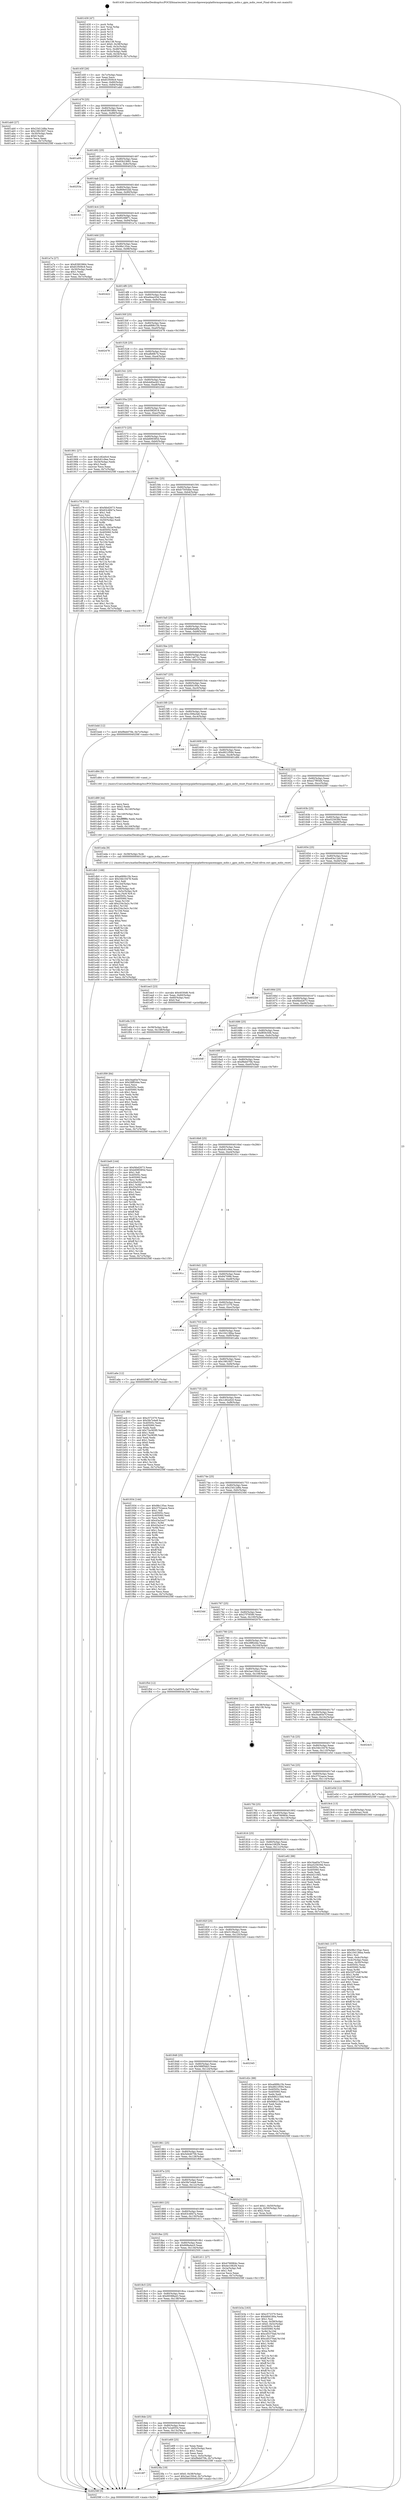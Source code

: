 digraph "0x401430" {
  label = "0x401430 (/mnt/c/Users/mathe/Desktop/tcc/POCII/binaries/extr_linuxarchpowerpcplatformspasemigpio_mdio.c_gpio_mdio_reset_Final-ollvm.out::main(0))"
  labelloc = "t"
  node[shape=record]

  Entry [label="",width=0.3,height=0.3,shape=circle,fillcolor=black,style=filled]
  "0x40145f" [label="{
     0x40145f [26]\l
     | [instrs]\l
     &nbsp;&nbsp;0x40145f \<+3\>: mov -0x7c(%rbp),%eax\l
     &nbsp;&nbsp;0x401462 \<+2\>: mov %eax,%ecx\l
     &nbsp;&nbsp;0x401464 \<+6\>: sub $0x81f509c9,%ecx\l
     &nbsp;&nbsp;0x40146a \<+3\>: mov %eax,-0x80(%rbp)\l
     &nbsp;&nbsp;0x40146d \<+6\>: mov %ecx,-0x84(%rbp)\l
     &nbsp;&nbsp;0x401473 \<+6\>: je 0000000000401ab0 \<main+0x680\>\l
  }"]
  "0x401ab0" [label="{
     0x401ab0 [27]\l
     | [instrs]\l
     &nbsp;&nbsp;0x401ab0 \<+5\>: mov $0x23d12d8a,%eax\l
     &nbsp;&nbsp;0x401ab5 \<+5\>: mov $0x1981f457,%ecx\l
     &nbsp;&nbsp;0x401aba \<+3\>: mov -0x30(%rbp),%edx\l
     &nbsp;&nbsp;0x401abd \<+3\>: cmp $0x0,%edx\l
     &nbsp;&nbsp;0x401ac0 \<+3\>: cmove %ecx,%eax\l
     &nbsp;&nbsp;0x401ac3 \<+3\>: mov %eax,-0x7c(%rbp)\l
     &nbsp;&nbsp;0x401ac6 \<+5\>: jmp 000000000040258f \<main+0x115f\>\l
  }"]
  "0x401479" [label="{
     0x401479 [25]\l
     | [instrs]\l
     &nbsp;&nbsp;0x401479 \<+5\>: jmp 000000000040147e \<main+0x4e\>\l
     &nbsp;&nbsp;0x40147e \<+3\>: mov -0x80(%rbp),%eax\l
     &nbsp;&nbsp;0x401481 \<+5\>: sub $0x83903864,%eax\l
     &nbsp;&nbsp;0x401486 \<+6\>: mov %eax,-0x88(%rbp)\l
     &nbsp;&nbsp;0x40148c \<+6\>: je 0000000000401a95 \<main+0x665\>\l
  }"]
  Exit [label="",width=0.3,height=0.3,shape=circle,fillcolor=black,style=filled,peripheries=2]
  "0x401a95" [label="{
     0x401a95\l
  }", style=dashed]
  "0x401492" [label="{
     0x401492 [25]\l
     | [instrs]\l
     &nbsp;&nbsp;0x401492 \<+5\>: jmp 0000000000401497 \<main+0x67\>\l
     &nbsp;&nbsp;0x401497 \<+3\>: mov -0x80(%rbp),%eax\l
     &nbsp;&nbsp;0x40149a \<+5\>: sub $0x83b23681,%eax\l
     &nbsp;&nbsp;0x40149f \<+6\>: mov %eax,-0x8c(%rbp)\l
     &nbsp;&nbsp;0x4014a5 \<+6\>: je 000000000040253a \<main+0x110a\>\l
  }"]
  "0x4018f7" [label="{
     0x4018f7\l
  }", style=dashed]
  "0x40253a" [label="{
     0x40253a\l
  }", style=dashed]
  "0x4014ab" [label="{
     0x4014ab [25]\l
     | [instrs]\l
     &nbsp;&nbsp;0x4014ab \<+5\>: jmp 00000000004014b0 \<main+0x80\>\l
     &nbsp;&nbsp;0x4014b0 \<+3\>: mov -0x80(%rbp),%eax\l
     &nbsp;&nbsp;0x4014b3 \<+5\>: sub $0x869e02dd,%eax\l
     &nbsp;&nbsp;0x4014b8 \<+6\>: mov %eax,-0x90(%rbp)\l
     &nbsp;&nbsp;0x4014be \<+6\>: je 0000000000401fc1 \<main+0xb91\>\l
  }"]
  "0x4023fa" [label="{
     0x4023fa [19]\l
     | [instrs]\l
     &nbsp;&nbsp;0x4023fa \<+7\>: movl $0x0,-0x38(%rbp)\l
     &nbsp;&nbsp;0x402401 \<+7\>: movl $0x2ae150cd,-0x7c(%rbp)\l
     &nbsp;&nbsp;0x402408 \<+5\>: jmp 000000000040258f \<main+0x115f\>\l
  }"]
  "0x401fc1" [label="{
     0x401fc1\l
  }", style=dashed]
  "0x4014c4" [label="{
     0x4014c4 [25]\l
     | [instrs]\l
     &nbsp;&nbsp;0x4014c4 \<+5\>: jmp 00000000004014c9 \<main+0x99\>\l
     &nbsp;&nbsp;0x4014c9 \<+3\>: mov -0x80(%rbp),%eax\l
     &nbsp;&nbsp;0x4014cc \<+5\>: sub $0x95298f71,%eax\l
     &nbsp;&nbsp;0x4014d1 \<+6\>: mov %eax,-0x94(%rbp)\l
     &nbsp;&nbsp;0x4014d7 \<+6\>: je 0000000000401a7a \<main+0x64a\>\l
  }"]
  "0x401f09" [label="{
     0x401f09 [84]\l
     | [instrs]\l
     &nbsp;&nbsp;0x401f09 \<+5\>: mov $0x34a65e7f,%eax\l
     &nbsp;&nbsp;0x401f0e \<+5\>: mov $0x28ff2d4e,%esi\l
     &nbsp;&nbsp;0x401f13 \<+2\>: xor %ecx,%ecx\l
     &nbsp;&nbsp;0x401f15 \<+7\>: mov 0x40505c,%edx\l
     &nbsp;&nbsp;0x401f1c \<+8\>: mov 0x405060,%r8d\l
     &nbsp;&nbsp;0x401f24 \<+3\>: sub $0x1,%ecx\l
     &nbsp;&nbsp;0x401f27 \<+3\>: mov %edx,%r9d\l
     &nbsp;&nbsp;0x401f2a \<+3\>: add %ecx,%r9d\l
     &nbsp;&nbsp;0x401f2d \<+4\>: imul %r9d,%edx\l
     &nbsp;&nbsp;0x401f31 \<+3\>: and $0x1,%edx\l
     &nbsp;&nbsp;0x401f34 \<+3\>: cmp $0x0,%edx\l
     &nbsp;&nbsp;0x401f37 \<+4\>: sete %r10b\l
     &nbsp;&nbsp;0x401f3b \<+4\>: cmp $0xa,%r8d\l
     &nbsp;&nbsp;0x401f3f \<+4\>: setl %r11b\l
     &nbsp;&nbsp;0x401f43 \<+3\>: mov %r10b,%bl\l
     &nbsp;&nbsp;0x401f46 \<+3\>: and %r11b,%bl\l
     &nbsp;&nbsp;0x401f49 \<+3\>: xor %r11b,%r10b\l
     &nbsp;&nbsp;0x401f4c \<+3\>: or %r10b,%bl\l
     &nbsp;&nbsp;0x401f4f \<+3\>: test $0x1,%bl\l
     &nbsp;&nbsp;0x401f52 \<+3\>: cmovne %esi,%eax\l
     &nbsp;&nbsp;0x401f55 \<+3\>: mov %eax,-0x7c(%rbp)\l
     &nbsp;&nbsp;0x401f58 \<+5\>: jmp 000000000040258f \<main+0x115f\>\l
  }"]
  "0x401a7a" [label="{
     0x401a7a [27]\l
     | [instrs]\l
     &nbsp;&nbsp;0x401a7a \<+5\>: mov $0x83903864,%eax\l
     &nbsp;&nbsp;0x401a7f \<+5\>: mov $0x81f509c9,%ecx\l
     &nbsp;&nbsp;0x401a84 \<+3\>: mov -0x30(%rbp),%edx\l
     &nbsp;&nbsp;0x401a87 \<+3\>: cmp $0x1,%edx\l
     &nbsp;&nbsp;0x401a8a \<+3\>: cmovl %ecx,%eax\l
     &nbsp;&nbsp;0x401a8d \<+3\>: mov %eax,-0x7c(%rbp)\l
     &nbsp;&nbsp;0x401a90 \<+5\>: jmp 000000000040258f \<main+0x115f\>\l
  }"]
  "0x4014dd" [label="{
     0x4014dd [25]\l
     | [instrs]\l
     &nbsp;&nbsp;0x4014dd \<+5\>: jmp 00000000004014e2 \<main+0xb2\>\l
     &nbsp;&nbsp;0x4014e2 \<+3\>: mov -0x80(%rbp),%eax\l
     &nbsp;&nbsp;0x4014e5 \<+5\>: sub $0x9fe135ac,%eax\l
     &nbsp;&nbsp;0x4014ea \<+6\>: mov %eax,-0x98(%rbp)\l
     &nbsp;&nbsp;0x4014f0 \<+6\>: je 0000000000402422 \<main+0xff2\>\l
  }"]
  "0x401efa" [label="{
     0x401efa [15]\l
     | [instrs]\l
     &nbsp;&nbsp;0x401efa \<+4\>: mov -0x58(%rbp),%rdi\l
     &nbsp;&nbsp;0x401efe \<+6\>: mov %eax,-0x148(%rbp)\l
     &nbsp;&nbsp;0x401f04 \<+5\>: call 0000000000401030 \<free@plt\>\l
     | [calls]\l
     &nbsp;&nbsp;0x401030 \{1\} (unknown)\l
  }"]
  "0x402422" [label="{
     0x402422\l
  }", style=dashed]
  "0x4014f6" [label="{
     0x4014f6 [25]\l
     | [instrs]\l
     &nbsp;&nbsp;0x4014f6 \<+5\>: jmp 00000000004014fb \<main+0xcb\>\l
     &nbsp;&nbsp;0x4014fb \<+3\>: mov -0x80(%rbp),%eax\l
     &nbsp;&nbsp;0x4014fe \<+5\>: sub $0xa0eac03d,%eax\l
     &nbsp;&nbsp;0x401503 \<+6\>: mov %eax,-0x9c(%rbp)\l
     &nbsp;&nbsp;0x401509 \<+6\>: je 000000000040214e \<main+0xd1e\>\l
  }"]
  "0x401ee3" [label="{
     0x401ee3 [23]\l
     | [instrs]\l
     &nbsp;&nbsp;0x401ee3 \<+10\>: movabs $0x4030d6,%rdi\l
     &nbsp;&nbsp;0x401eed \<+3\>: mov %eax,-0x60(%rbp)\l
     &nbsp;&nbsp;0x401ef0 \<+3\>: mov -0x60(%rbp),%esi\l
     &nbsp;&nbsp;0x401ef3 \<+2\>: mov $0x0,%al\l
     &nbsp;&nbsp;0x401ef5 \<+5\>: call 0000000000401040 \<printf@plt\>\l
     | [calls]\l
     &nbsp;&nbsp;0x401040 \{1\} (unknown)\l
  }"]
  "0x40214e" [label="{
     0x40214e\l
  }", style=dashed]
  "0x40150f" [label="{
     0x40150f [25]\l
     | [instrs]\l
     &nbsp;&nbsp;0x40150f \<+5\>: jmp 0000000000401514 \<main+0xe4\>\l
     &nbsp;&nbsp;0x401514 \<+3\>: mov -0x80(%rbp),%eax\l
     &nbsp;&nbsp;0x401517 \<+5\>: sub $0xa689b15b,%eax\l
     &nbsp;&nbsp;0x40151c \<+6\>: mov %eax,-0xa0(%rbp)\l
     &nbsp;&nbsp;0x401522 \<+6\>: je 0000000000402478 \<main+0x1048\>\l
  }"]
  "0x4018de" [label="{
     0x4018de [25]\l
     | [instrs]\l
     &nbsp;&nbsp;0x4018de \<+5\>: jmp 00000000004018e3 \<main+0x4b3\>\l
     &nbsp;&nbsp;0x4018e3 \<+3\>: mov -0x80(%rbp),%eax\l
     &nbsp;&nbsp;0x4018e6 \<+5\>: sub $0x7e2a6554,%eax\l
     &nbsp;&nbsp;0x4018eb \<+6\>: mov %eax,-0x13c(%rbp)\l
     &nbsp;&nbsp;0x4018f1 \<+6\>: je 00000000004023fa \<main+0xfca\>\l
  }"]
  "0x402478" [label="{
     0x402478\l
  }", style=dashed]
  "0x401528" [label="{
     0x401528 [25]\l
     | [instrs]\l
     &nbsp;&nbsp;0x401528 \<+5\>: jmp 000000000040152d \<main+0xfd\>\l
     &nbsp;&nbsp;0x40152d \<+3\>: mov -0x80(%rbp),%eax\l
     &nbsp;&nbsp;0x401530 \<+5\>: sub $0xafb6fb74,%eax\l
     &nbsp;&nbsp;0x401535 \<+6\>: mov %eax,-0xa4(%rbp)\l
     &nbsp;&nbsp;0x40153b \<+6\>: je 000000000040252e \<main+0x10fe\>\l
  }"]
  "0x401e69" [label="{
     0x401e69 [25]\l
     | [instrs]\l
     &nbsp;&nbsp;0x401e69 \<+2\>: xor %eax,%eax\l
     &nbsp;&nbsp;0x401e6b \<+3\>: mov -0x5c(%rbp),%ecx\l
     &nbsp;&nbsp;0x401e6e \<+3\>: sub $0x1,%eax\l
     &nbsp;&nbsp;0x401e71 \<+2\>: sub %eax,%ecx\l
     &nbsp;&nbsp;0x401e73 \<+3\>: mov %ecx,-0x5c(%rbp)\l
     &nbsp;&nbsp;0x401e76 \<+7\>: movl $0xf9eb070b,-0x7c(%rbp)\l
     &nbsp;&nbsp;0x401e7d \<+5\>: jmp 000000000040258f \<main+0x115f\>\l
  }"]
  "0x40252e" [label="{
     0x40252e\l
  }", style=dashed]
  "0x401541" [label="{
     0x401541 [25]\l
     | [instrs]\l
     &nbsp;&nbsp;0x401541 \<+5\>: jmp 0000000000401546 \<main+0x116\>\l
     &nbsp;&nbsp;0x401546 \<+3\>: mov -0x80(%rbp),%eax\l
     &nbsp;&nbsp;0x401549 \<+5\>: sub $0xb4d0acb5,%eax\l
     &nbsp;&nbsp;0x40154e \<+6\>: mov %eax,-0xa8(%rbp)\l
     &nbsp;&nbsp;0x401554 \<+6\>: je 0000000000402246 \<main+0xe16\>\l
  }"]
  "0x4018c5" [label="{
     0x4018c5 [25]\l
     | [instrs]\l
     &nbsp;&nbsp;0x4018c5 \<+5\>: jmp 00000000004018ca \<main+0x49a\>\l
     &nbsp;&nbsp;0x4018ca \<+3\>: mov -0x80(%rbp),%eax\l
     &nbsp;&nbsp;0x4018cd \<+5\>: sub $0x69388a43,%eax\l
     &nbsp;&nbsp;0x4018d2 \<+6\>: mov %eax,-0x138(%rbp)\l
     &nbsp;&nbsp;0x4018d8 \<+6\>: je 0000000000401e69 \<main+0xa39\>\l
  }"]
  "0x402246" [label="{
     0x402246\l
  }", style=dashed]
  "0x40155a" [label="{
     0x40155a [25]\l
     | [instrs]\l
     &nbsp;&nbsp;0x40155a \<+5\>: jmp 000000000040155f \<main+0x12f\>\l
     &nbsp;&nbsp;0x40155f \<+3\>: mov -0x80(%rbp),%eax\l
     &nbsp;&nbsp;0x401562 \<+5\>: sub $0xb59f2619,%eax\l
     &nbsp;&nbsp;0x401567 \<+6\>: mov %eax,-0xac(%rbp)\l
     &nbsp;&nbsp;0x40156d \<+6\>: je 0000000000401901 \<main+0x4d1\>\l
  }"]
  "0x402500" [label="{
     0x402500\l
  }", style=dashed]
  "0x401901" [label="{
     0x401901 [27]\l
     | [instrs]\l
     &nbsp;&nbsp;0x401901 \<+5\>: mov $0x1c82e0c0,%eax\l
     &nbsp;&nbsp;0x401906 \<+5\>: mov $0xfc61c9ee,%ecx\l
     &nbsp;&nbsp;0x40190b \<+3\>: mov -0x34(%rbp),%edx\l
     &nbsp;&nbsp;0x40190e \<+3\>: cmp $0x2,%edx\l
     &nbsp;&nbsp;0x401911 \<+3\>: cmovne %ecx,%eax\l
     &nbsp;&nbsp;0x401914 \<+3\>: mov %eax,-0x7c(%rbp)\l
     &nbsp;&nbsp;0x401917 \<+5\>: jmp 000000000040258f \<main+0x115f\>\l
  }"]
  "0x401573" [label="{
     0x401573 [25]\l
     | [instrs]\l
     &nbsp;&nbsp;0x401573 \<+5\>: jmp 0000000000401578 \<main+0x148\>\l
     &nbsp;&nbsp;0x401578 \<+3\>: mov -0x80(%rbp),%eax\l
     &nbsp;&nbsp;0x40157b \<+5\>: sub $0xb699385d,%eax\l
     &nbsp;&nbsp;0x401580 \<+6\>: mov %eax,-0xb0(%rbp)\l
     &nbsp;&nbsp;0x401586 \<+6\>: je 0000000000401c79 \<main+0x849\>\l
  }"]
  "0x40258f" [label="{
     0x40258f [5]\l
     | [instrs]\l
     &nbsp;&nbsp;0x40258f \<+5\>: jmp 000000000040145f \<main+0x2f\>\l
  }"]
  "0x401430" [label="{
     0x401430 [47]\l
     | [instrs]\l
     &nbsp;&nbsp;0x401430 \<+1\>: push %rbp\l
     &nbsp;&nbsp;0x401431 \<+3\>: mov %rsp,%rbp\l
     &nbsp;&nbsp;0x401434 \<+2\>: push %r15\l
     &nbsp;&nbsp;0x401436 \<+2\>: push %r14\l
     &nbsp;&nbsp;0x401438 \<+2\>: push %r13\l
     &nbsp;&nbsp;0x40143a \<+2\>: push %r12\l
     &nbsp;&nbsp;0x40143c \<+1\>: push %rbx\l
     &nbsp;&nbsp;0x40143d \<+7\>: sub $0x138,%rsp\l
     &nbsp;&nbsp;0x401444 \<+7\>: movl $0x0,-0x38(%rbp)\l
     &nbsp;&nbsp;0x40144b \<+3\>: mov %edi,-0x3c(%rbp)\l
     &nbsp;&nbsp;0x40144e \<+4\>: mov %rsi,-0x48(%rbp)\l
     &nbsp;&nbsp;0x401452 \<+3\>: mov -0x3c(%rbp),%edi\l
     &nbsp;&nbsp;0x401455 \<+3\>: mov %edi,-0x34(%rbp)\l
     &nbsp;&nbsp;0x401458 \<+7\>: movl $0xb59f2619,-0x7c(%rbp)\l
  }"]
  "0x401db5" [label="{
     0x401db5 [168]\l
     | [instrs]\l
     &nbsp;&nbsp;0x401db5 \<+5\>: mov $0xa689b15b,%ecx\l
     &nbsp;&nbsp;0x401dba \<+5\>: mov $0x34b10478,%edx\l
     &nbsp;&nbsp;0x401dbf \<+3\>: mov $0x1,%dil\l
     &nbsp;&nbsp;0x401dc2 \<+6\>: mov -0x144(%rbp),%esi\l
     &nbsp;&nbsp;0x401dc8 \<+3\>: imul %eax,%esi\l
     &nbsp;&nbsp;0x401dcb \<+4\>: mov -0x58(%rbp),%r8\l
     &nbsp;&nbsp;0x401dcf \<+4\>: movslq -0x5c(%rbp),%r9\l
     &nbsp;&nbsp;0x401dd3 \<+4\>: mov %esi,(%r8,%r9,4)\l
     &nbsp;&nbsp;0x401dd7 \<+7\>: mov 0x40505c,%eax\l
     &nbsp;&nbsp;0x401dde \<+7\>: mov 0x405060,%esi\l
     &nbsp;&nbsp;0x401de5 \<+3\>: mov %eax,%r10d\l
     &nbsp;&nbsp;0x401de8 \<+7\>: add $0x234c3a2c,%r10d\l
     &nbsp;&nbsp;0x401def \<+4\>: sub $0x1,%r10d\l
     &nbsp;&nbsp;0x401df3 \<+7\>: sub $0x234c3a2c,%r10d\l
     &nbsp;&nbsp;0x401dfa \<+4\>: imul %r10d,%eax\l
     &nbsp;&nbsp;0x401dfe \<+3\>: and $0x1,%eax\l
     &nbsp;&nbsp;0x401e01 \<+3\>: cmp $0x0,%eax\l
     &nbsp;&nbsp;0x401e04 \<+4\>: sete %r11b\l
     &nbsp;&nbsp;0x401e08 \<+3\>: cmp $0xa,%esi\l
     &nbsp;&nbsp;0x401e0b \<+3\>: setl %bl\l
     &nbsp;&nbsp;0x401e0e \<+3\>: mov %r11b,%r14b\l
     &nbsp;&nbsp;0x401e11 \<+4\>: xor $0xff,%r14b\l
     &nbsp;&nbsp;0x401e15 \<+3\>: mov %bl,%r15b\l
     &nbsp;&nbsp;0x401e18 \<+4\>: xor $0xff,%r15b\l
     &nbsp;&nbsp;0x401e1c \<+4\>: xor $0x0,%dil\l
     &nbsp;&nbsp;0x401e20 \<+3\>: mov %r14b,%r12b\l
     &nbsp;&nbsp;0x401e23 \<+4\>: and $0x0,%r12b\l
     &nbsp;&nbsp;0x401e27 \<+3\>: and %dil,%r11b\l
     &nbsp;&nbsp;0x401e2a \<+3\>: mov %r15b,%r13b\l
     &nbsp;&nbsp;0x401e2d \<+4\>: and $0x0,%r13b\l
     &nbsp;&nbsp;0x401e31 \<+3\>: and %dil,%bl\l
     &nbsp;&nbsp;0x401e34 \<+3\>: or %r11b,%r12b\l
     &nbsp;&nbsp;0x401e37 \<+3\>: or %bl,%r13b\l
     &nbsp;&nbsp;0x401e3a \<+3\>: xor %r13b,%r12b\l
     &nbsp;&nbsp;0x401e3d \<+3\>: or %r15b,%r14b\l
     &nbsp;&nbsp;0x401e40 \<+4\>: xor $0xff,%r14b\l
     &nbsp;&nbsp;0x401e44 \<+4\>: or $0x0,%dil\l
     &nbsp;&nbsp;0x401e48 \<+3\>: and %dil,%r14b\l
     &nbsp;&nbsp;0x401e4b \<+3\>: or %r14b,%r12b\l
     &nbsp;&nbsp;0x401e4e \<+4\>: test $0x1,%r12b\l
     &nbsp;&nbsp;0x401e52 \<+3\>: cmovne %edx,%ecx\l
     &nbsp;&nbsp;0x401e55 \<+3\>: mov %ecx,-0x7c(%rbp)\l
     &nbsp;&nbsp;0x401e58 \<+5\>: jmp 000000000040258f \<main+0x115f\>\l
  }"]
  "0x401c79" [label="{
     0x401c79 [152]\l
     | [instrs]\l
     &nbsp;&nbsp;0x401c79 \<+5\>: mov $0xf4bd2673,%eax\l
     &nbsp;&nbsp;0x401c7e \<+5\>: mov $0x63c4847a,%ecx\l
     &nbsp;&nbsp;0x401c83 \<+2\>: mov $0x1,%dl\l
     &nbsp;&nbsp;0x401c85 \<+2\>: xor %esi,%esi\l
     &nbsp;&nbsp;0x401c87 \<+3\>: mov -0x5c(%rbp),%edi\l
     &nbsp;&nbsp;0x401c8a \<+3\>: cmp -0x50(%rbp),%edi\l
     &nbsp;&nbsp;0x401c8d \<+4\>: setl %r8b\l
     &nbsp;&nbsp;0x401c91 \<+4\>: and $0x1,%r8b\l
     &nbsp;&nbsp;0x401c95 \<+4\>: mov %r8b,-0x2a(%rbp)\l
     &nbsp;&nbsp;0x401c99 \<+7\>: mov 0x40505c,%edi\l
     &nbsp;&nbsp;0x401ca0 \<+8\>: mov 0x405060,%r9d\l
     &nbsp;&nbsp;0x401ca8 \<+3\>: sub $0x1,%esi\l
     &nbsp;&nbsp;0x401cab \<+3\>: mov %edi,%r10d\l
     &nbsp;&nbsp;0x401cae \<+3\>: add %esi,%r10d\l
     &nbsp;&nbsp;0x401cb1 \<+4\>: imul %r10d,%edi\l
     &nbsp;&nbsp;0x401cb5 \<+3\>: and $0x1,%edi\l
     &nbsp;&nbsp;0x401cb8 \<+3\>: cmp $0x0,%edi\l
     &nbsp;&nbsp;0x401cbb \<+4\>: sete %r8b\l
     &nbsp;&nbsp;0x401cbf \<+4\>: cmp $0xa,%r9d\l
     &nbsp;&nbsp;0x401cc3 \<+4\>: setl %r11b\l
     &nbsp;&nbsp;0x401cc7 \<+3\>: mov %r8b,%bl\l
     &nbsp;&nbsp;0x401cca \<+3\>: xor $0xff,%bl\l
     &nbsp;&nbsp;0x401ccd \<+3\>: mov %r11b,%r14b\l
     &nbsp;&nbsp;0x401cd0 \<+4\>: xor $0xff,%r14b\l
     &nbsp;&nbsp;0x401cd4 \<+3\>: xor $0x0,%dl\l
     &nbsp;&nbsp;0x401cd7 \<+3\>: mov %bl,%r15b\l
     &nbsp;&nbsp;0x401cda \<+4\>: and $0x0,%r15b\l
     &nbsp;&nbsp;0x401cde \<+3\>: and %dl,%r8b\l
     &nbsp;&nbsp;0x401ce1 \<+3\>: mov %r14b,%r12b\l
     &nbsp;&nbsp;0x401ce4 \<+4\>: and $0x0,%r12b\l
     &nbsp;&nbsp;0x401ce8 \<+3\>: and %dl,%r11b\l
     &nbsp;&nbsp;0x401ceb \<+3\>: or %r8b,%r15b\l
     &nbsp;&nbsp;0x401cee \<+3\>: or %r11b,%r12b\l
     &nbsp;&nbsp;0x401cf1 \<+3\>: xor %r12b,%r15b\l
     &nbsp;&nbsp;0x401cf4 \<+3\>: or %r14b,%bl\l
     &nbsp;&nbsp;0x401cf7 \<+3\>: xor $0xff,%bl\l
     &nbsp;&nbsp;0x401cfa \<+3\>: or $0x0,%dl\l
     &nbsp;&nbsp;0x401cfd \<+2\>: and %dl,%bl\l
     &nbsp;&nbsp;0x401cff \<+3\>: or %bl,%r15b\l
     &nbsp;&nbsp;0x401d02 \<+4\>: test $0x1,%r15b\l
     &nbsp;&nbsp;0x401d06 \<+3\>: cmovne %ecx,%eax\l
     &nbsp;&nbsp;0x401d09 \<+3\>: mov %eax,-0x7c(%rbp)\l
     &nbsp;&nbsp;0x401d0c \<+5\>: jmp 000000000040258f \<main+0x115f\>\l
  }"]
  "0x40158c" [label="{
     0x40158c [25]\l
     | [instrs]\l
     &nbsp;&nbsp;0x40158c \<+5\>: jmp 0000000000401591 \<main+0x161\>\l
     &nbsp;&nbsp;0x401591 \<+3\>: mov -0x80(%rbp),%eax\l
     &nbsp;&nbsp;0x401594 \<+5\>: sub $0xb7505dee,%eax\l
     &nbsp;&nbsp;0x401599 \<+6\>: mov %eax,-0xb4(%rbp)\l
     &nbsp;&nbsp;0x40159f \<+6\>: je 00000000004023e9 \<main+0xfb9\>\l
  }"]
  "0x401d89" [label="{
     0x401d89 [44]\l
     | [instrs]\l
     &nbsp;&nbsp;0x401d89 \<+2\>: xor %ecx,%ecx\l
     &nbsp;&nbsp;0x401d8b \<+5\>: mov $0x2,%edx\l
     &nbsp;&nbsp;0x401d90 \<+6\>: mov %edx,-0x140(%rbp)\l
     &nbsp;&nbsp;0x401d96 \<+1\>: cltd\l
     &nbsp;&nbsp;0x401d97 \<+6\>: mov -0x140(%rbp),%esi\l
     &nbsp;&nbsp;0x401d9d \<+2\>: idiv %esi\l
     &nbsp;&nbsp;0x401d9f \<+6\>: imul $0xfffffffe,%edx,%edx\l
     &nbsp;&nbsp;0x401da5 \<+3\>: sub $0x1,%ecx\l
     &nbsp;&nbsp;0x401da8 \<+2\>: sub %ecx,%edx\l
     &nbsp;&nbsp;0x401daa \<+6\>: mov %edx,-0x144(%rbp)\l
     &nbsp;&nbsp;0x401db0 \<+5\>: call 0000000000401160 \<next_i\>\l
     | [calls]\l
     &nbsp;&nbsp;0x401160 \{1\} (/mnt/c/Users/mathe/Desktop/tcc/POCII/binaries/extr_linuxarchpowerpcplatformspasemigpio_mdio.c_gpio_mdio_reset_Final-ollvm.out::next_i)\l
  }"]
  "0x4023e9" [label="{
     0x4023e9\l
  }", style=dashed]
  "0x4015a5" [label="{
     0x4015a5 [25]\l
     | [instrs]\l
     &nbsp;&nbsp;0x4015a5 \<+5\>: jmp 00000000004015aa \<main+0x17a\>\l
     &nbsp;&nbsp;0x4015aa \<+3\>: mov -0x80(%rbp),%eax\l
     &nbsp;&nbsp;0x4015ad \<+5\>: sub $0xb8a6a6fe,%eax\l
     &nbsp;&nbsp;0x4015b2 \<+6\>: mov %eax,-0xb8(%rbp)\l
     &nbsp;&nbsp;0x4015b8 \<+6\>: je 0000000000402559 \<main+0x1129\>\l
  }"]
  "0x4018ac" [label="{
     0x4018ac [25]\l
     | [instrs]\l
     &nbsp;&nbsp;0x4018ac \<+5\>: jmp 00000000004018b1 \<main+0x481\>\l
     &nbsp;&nbsp;0x4018b1 \<+3\>: mov -0x80(%rbp),%eax\l
     &nbsp;&nbsp;0x4018b4 \<+5\>: sub $0x668a4ec0,%eax\l
     &nbsp;&nbsp;0x4018b9 \<+6\>: mov %eax,-0x134(%rbp)\l
     &nbsp;&nbsp;0x4018bf \<+6\>: je 0000000000402500 \<main+0x10d0\>\l
  }"]
  "0x402559" [label="{
     0x402559\l
  }", style=dashed]
  "0x4015be" [label="{
     0x4015be [25]\l
     | [instrs]\l
     &nbsp;&nbsp;0x4015be \<+5\>: jmp 00000000004015c3 \<main+0x193\>\l
     &nbsp;&nbsp;0x4015c3 \<+3\>: mov -0x80(%rbp),%eax\l
     &nbsp;&nbsp;0x4015c6 \<+5\>: sub $0xbc1a672c,%eax\l
     &nbsp;&nbsp;0x4015cb \<+6\>: mov %eax,-0xbc(%rbp)\l
     &nbsp;&nbsp;0x4015d1 \<+6\>: je 00000000004022b3 \<main+0xe83\>\l
  }"]
  "0x401d11" [label="{
     0x401d11 [27]\l
     | [instrs]\l
     &nbsp;&nbsp;0x401d11 \<+5\>: mov $0x4766964c,%eax\l
     &nbsp;&nbsp;0x401d16 \<+5\>: mov $0x4e1082f4,%ecx\l
     &nbsp;&nbsp;0x401d1b \<+3\>: mov -0x2a(%rbp),%dl\l
     &nbsp;&nbsp;0x401d1e \<+3\>: test $0x1,%dl\l
     &nbsp;&nbsp;0x401d21 \<+3\>: cmovne %ecx,%eax\l
     &nbsp;&nbsp;0x401d24 \<+3\>: mov %eax,-0x7c(%rbp)\l
     &nbsp;&nbsp;0x401d27 \<+5\>: jmp 000000000040258f \<main+0x115f\>\l
  }"]
  "0x4022b3" [label="{
     0x4022b3\l
  }", style=dashed]
  "0x4015d7" [label="{
     0x4015d7 [25]\l
     | [instrs]\l
     &nbsp;&nbsp;0x4015d7 \<+5\>: jmp 00000000004015dc \<main+0x1ac\>\l
     &nbsp;&nbsp;0x4015dc \<+3\>: mov -0x80(%rbp),%eax\l
     &nbsp;&nbsp;0x4015df \<+5\>: sub $0xbfd4180a,%eax\l
     &nbsp;&nbsp;0x4015e4 \<+6\>: mov %eax,-0xc0(%rbp)\l
     &nbsp;&nbsp;0x4015ea \<+6\>: je 0000000000401bdd \<main+0x7ad\>\l
  }"]
  "0x401b3a" [label="{
     0x401b3a [163]\l
     | [instrs]\l
     &nbsp;&nbsp;0x401b3a \<+5\>: mov $0xc572370,%ecx\l
     &nbsp;&nbsp;0x401b3f \<+5\>: mov $0xbfd4180a,%edx\l
     &nbsp;&nbsp;0x401b44 \<+3\>: mov $0x1,%sil\l
     &nbsp;&nbsp;0x401b47 \<+4\>: mov %rax,-0x58(%rbp)\l
     &nbsp;&nbsp;0x401b4b \<+7\>: movl $0x0,-0x5c(%rbp)\l
     &nbsp;&nbsp;0x401b52 \<+8\>: mov 0x40505c,%r8d\l
     &nbsp;&nbsp;0x401b5a \<+8\>: mov 0x405060,%r9d\l
     &nbsp;&nbsp;0x401b62 \<+3\>: mov %r8d,%r10d\l
     &nbsp;&nbsp;0x401b65 \<+7\>: sub $0xcd5370ad,%r10d\l
     &nbsp;&nbsp;0x401b6c \<+4\>: sub $0x1,%r10d\l
     &nbsp;&nbsp;0x401b70 \<+7\>: add $0xcd5370ad,%r10d\l
     &nbsp;&nbsp;0x401b77 \<+4\>: imul %r10d,%r8d\l
     &nbsp;&nbsp;0x401b7b \<+4\>: and $0x1,%r8d\l
     &nbsp;&nbsp;0x401b7f \<+4\>: cmp $0x0,%r8d\l
     &nbsp;&nbsp;0x401b83 \<+4\>: sete %r11b\l
     &nbsp;&nbsp;0x401b87 \<+4\>: cmp $0xa,%r9d\l
     &nbsp;&nbsp;0x401b8b \<+3\>: setl %bl\l
     &nbsp;&nbsp;0x401b8e \<+3\>: mov %r11b,%r14b\l
     &nbsp;&nbsp;0x401b91 \<+4\>: xor $0xff,%r14b\l
     &nbsp;&nbsp;0x401b95 \<+3\>: mov %bl,%r15b\l
     &nbsp;&nbsp;0x401b98 \<+4\>: xor $0xff,%r15b\l
     &nbsp;&nbsp;0x401b9c \<+4\>: xor $0x1,%sil\l
     &nbsp;&nbsp;0x401ba0 \<+3\>: mov %r14b,%r12b\l
     &nbsp;&nbsp;0x401ba3 \<+4\>: and $0xff,%r12b\l
     &nbsp;&nbsp;0x401ba7 \<+3\>: and %sil,%r11b\l
     &nbsp;&nbsp;0x401baa \<+3\>: mov %r15b,%r13b\l
     &nbsp;&nbsp;0x401bad \<+4\>: and $0xff,%r13b\l
     &nbsp;&nbsp;0x401bb1 \<+3\>: and %sil,%bl\l
     &nbsp;&nbsp;0x401bb4 \<+3\>: or %r11b,%r12b\l
     &nbsp;&nbsp;0x401bb7 \<+3\>: or %bl,%r13b\l
     &nbsp;&nbsp;0x401bba \<+3\>: xor %r13b,%r12b\l
     &nbsp;&nbsp;0x401bbd \<+3\>: or %r15b,%r14b\l
     &nbsp;&nbsp;0x401bc0 \<+4\>: xor $0xff,%r14b\l
     &nbsp;&nbsp;0x401bc4 \<+4\>: or $0x1,%sil\l
     &nbsp;&nbsp;0x401bc8 \<+3\>: and %sil,%r14b\l
     &nbsp;&nbsp;0x401bcb \<+3\>: or %r14b,%r12b\l
     &nbsp;&nbsp;0x401bce \<+4\>: test $0x1,%r12b\l
     &nbsp;&nbsp;0x401bd2 \<+3\>: cmovne %edx,%ecx\l
     &nbsp;&nbsp;0x401bd5 \<+3\>: mov %ecx,-0x7c(%rbp)\l
     &nbsp;&nbsp;0x401bd8 \<+5\>: jmp 000000000040258f \<main+0x115f\>\l
  }"]
  "0x401bdd" [label="{
     0x401bdd [12]\l
     | [instrs]\l
     &nbsp;&nbsp;0x401bdd \<+7\>: movl $0xf9eb070b,-0x7c(%rbp)\l
     &nbsp;&nbsp;0x401be4 \<+5\>: jmp 000000000040258f \<main+0x115f\>\l
  }"]
  "0x4015f0" [label="{
     0x4015f0 [25]\l
     | [instrs]\l
     &nbsp;&nbsp;0x4015f0 \<+5\>: jmp 00000000004015f5 \<main+0x1c5\>\l
     &nbsp;&nbsp;0x4015f5 \<+3\>: mov -0x80(%rbp),%eax\l
     &nbsp;&nbsp;0x4015f8 \<+5\>: sub $0xc306a3a6,%eax\l
     &nbsp;&nbsp;0x4015fd \<+6\>: mov %eax,-0xc4(%rbp)\l
     &nbsp;&nbsp;0x401603 \<+6\>: je 0000000000402169 \<main+0xd39\>\l
  }"]
  "0x401893" [label="{
     0x401893 [25]\l
     | [instrs]\l
     &nbsp;&nbsp;0x401893 \<+5\>: jmp 0000000000401898 \<main+0x468\>\l
     &nbsp;&nbsp;0x401898 \<+3\>: mov -0x80(%rbp),%eax\l
     &nbsp;&nbsp;0x40189b \<+5\>: sub $0x63c4847a,%eax\l
     &nbsp;&nbsp;0x4018a0 \<+6\>: mov %eax,-0x130(%rbp)\l
     &nbsp;&nbsp;0x4018a6 \<+6\>: je 0000000000401d11 \<main+0x8e1\>\l
  }"]
  "0x402169" [label="{
     0x402169\l
  }", style=dashed]
  "0x401609" [label="{
     0x401609 [25]\l
     | [instrs]\l
     &nbsp;&nbsp;0x401609 \<+5\>: jmp 000000000040160e \<main+0x1de\>\l
     &nbsp;&nbsp;0x40160e \<+3\>: mov -0x80(%rbp),%eax\l
     &nbsp;&nbsp;0x401611 \<+5\>: sub $0xd921f594,%eax\l
     &nbsp;&nbsp;0x401616 \<+6\>: mov %eax,-0xc8(%rbp)\l
     &nbsp;&nbsp;0x40161c \<+6\>: je 0000000000401d84 \<main+0x954\>\l
  }"]
  "0x401b23" [label="{
     0x401b23 [23]\l
     | [instrs]\l
     &nbsp;&nbsp;0x401b23 \<+7\>: movl $0x1,-0x50(%rbp)\l
     &nbsp;&nbsp;0x401b2a \<+4\>: movslq -0x50(%rbp),%rax\l
     &nbsp;&nbsp;0x401b2e \<+4\>: shl $0x2,%rax\l
     &nbsp;&nbsp;0x401b32 \<+3\>: mov %rax,%rdi\l
     &nbsp;&nbsp;0x401b35 \<+5\>: call 0000000000401050 \<malloc@plt\>\l
     | [calls]\l
     &nbsp;&nbsp;0x401050 \{1\} (unknown)\l
  }"]
  "0x401d84" [label="{
     0x401d84 [5]\l
     | [instrs]\l
     &nbsp;&nbsp;0x401d84 \<+5\>: call 0000000000401160 \<next_i\>\l
     | [calls]\l
     &nbsp;&nbsp;0x401160 \{1\} (/mnt/c/Users/mathe/Desktop/tcc/POCII/binaries/extr_linuxarchpowerpcplatformspasemigpio_mdio.c_gpio_mdio_reset_Final-ollvm.out::next_i)\l
  }"]
  "0x401622" [label="{
     0x401622 [25]\l
     | [instrs]\l
     &nbsp;&nbsp;0x401622 \<+5\>: jmp 0000000000401627 \<main+0x1f7\>\l
     &nbsp;&nbsp;0x401627 \<+3\>: mov -0x80(%rbp),%eax\l
     &nbsp;&nbsp;0x40162a \<+5\>: sub $0xe27f93d4,%eax\l
     &nbsp;&nbsp;0x40162f \<+6\>: mov %eax,-0xcc(%rbp)\l
     &nbsp;&nbsp;0x401635 \<+6\>: je 0000000000402087 \<main+0xc57\>\l
  }"]
  "0x40187a" [label="{
     0x40187a [25]\l
     | [instrs]\l
     &nbsp;&nbsp;0x40187a \<+5\>: jmp 000000000040187f \<main+0x44f\>\l
     &nbsp;&nbsp;0x40187f \<+3\>: mov -0x80(%rbp),%eax\l
     &nbsp;&nbsp;0x401882 \<+5\>: sub $0x5fe7e4e8,%eax\l
     &nbsp;&nbsp;0x401887 \<+6\>: mov %eax,-0x12c(%rbp)\l
     &nbsp;&nbsp;0x40188d \<+6\>: je 0000000000401b23 \<main+0x6f3\>\l
  }"]
  "0x402087" [label="{
     0x402087\l
  }", style=dashed]
  "0x40163b" [label="{
     0x40163b [25]\l
     | [instrs]\l
     &nbsp;&nbsp;0x40163b \<+5\>: jmp 0000000000401640 \<main+0x210\>\l
     &nbsp;&nbsp;0x401640 \<+3\>: mov -0x80(%rbp),%eax\l
     &nbsp;&nbsp;0x401643 \<+5\>: sub $0xe525639d,%eax\l
     &nbsp;&nbsp;0x401648 \<+6\>: mov %eax,-0xd0(%rbp)\l
     &nbsp;&nbsp;0x40164e \<+6\>: je 0000000000401eda \<main+0xaaa\>\l
  }"]
  "0x401f69" [label="{
     0x401f69\l
  }", style=dashed]
  "0x401eda" [label="{
     0x401eda [9]\l
     | [instrs]\l
     &nbsp;&nbsp;0x401eda \<+4\>: mov -0x58(%rbp),%rdi\l
     &nbsp;&nbsp;0x401ede \<+5\>: call 0000000000401240 \<gpio_mdio_reset\>\l
     | [calls]\l
     &nbsp;&nbsp;0x401240 \{1\} (/mnt/c/Users/mathe/Desktop/tcc/POCII/binaries/extr_linuxarchpowerpcplatformspasemigpio_mdio.c_gpio_mdio_reset_Final-ollvm.out::gpio_mdio_reset)\l
  }"]
  "0x401654" [label="{
     0x401654 [25]\l
     | [instrs]\l
     &nbsp;&nbsp;0x401654 \<+5\>: jmp 0000000000401659 \<main+0x229\>\l
     &nbsp;&nbsp;0x401659 \<+3\>: mov -0x80(%rbp),%eax\l
     &nbsp;&nbsp;0x40165c \<+5\>: sub $0xe83e12a0,%eax\l
     &nbsp;&nbsp;0x401661 \<+6\>: mov %eax,-0xd4(%rbp)\l
     &nbsp;&nbsp;0x401667 \<+6\>: je 00000000004022bf \<main+0xe8f\>\l
  }"]
  "0x401861" [label="{
     0x401861 [25]\l
     | [instrs]\l
     &nbsp;&nbsp;0x401861 \<+5\>: jmp 0000000000401866 \<main+0x436\>\l
     &nbsp;&nbsp;0x401866 \<+3\>: mov -0x80(%rbp),%eax\l
     &nbsp;&nbsp;0x401869 \<+5\>: sub $0x5d446756,%eax\l
     &nbsp;&nbsp;0x40186e \<+6\>: mov %eax,-0x128(%rbp)\l
     &nbsp;&nbsp;0x401874 \<+6\>: je 0000000000401f69 \<main+0xb39\>\l
  }"]
  "0x4022bf" [label="{
     0x4022bf\l
  }", style=dashed]
  "0x40166d" [label="{
     0x40166d [25]\l
     | [instrs]\l
     &nbsp;&nbsp;0x40166d \<+5\>: jmp 0000000000401672 \<main+0x242\>\l
     &nbsp;&nbsp;0x401672 \<+3\>: mov -0x80(%rbp),%eax\l
     &nbsp;&nbsp;0x401675 \<+5\>: sub $0xf4bd2673,%eax\l
     &nbsp;&nbsp;0x40167a \<+6\>: mov %eax,-0xd8(%rbp)\l
     &nbsp;&nbsp;0x401680 \<+6\>: je 000000000040246c \<main+0x103c\>\l
  }"]
  "0x4021b6" [label="{
     0x4021b6\l
  }", style=dashed]
  "0x40246c" [label="{
     0x40246c\l
  }", style=dashed]
  "0x401686" [label="{
     0x401686 [25]\l
     | [instrs]\l
     &nbsp;&nbsp;0x401686 \<+5\>: jmp 000000000040168b \<main+0x25b\>\l
     &nbsp;&nbsp;0x40168b \<+3\>: mov -0x80(%rbp),%eax\l
     &nbsp;&nbsp;0x40168e \<+5\>: sub $0xf85fc50b,%eax\l
     &nbsp;&nbsp;0x401693 \<+6\>: mov %eax,-0xdc(%rbp)\l
     &nbsp;&nbsp;0x401699 \<+6\>: je 00000000004020df \<main+0xcaf\>\l
  }"]
  "0x401848" [label="{
     0x401848 [25]\l
     | [instrs]\l
     &nbsp;&nbsp;0x401848 \<+5\>: jmp 000000000040184d \<main+0x41d\>\l
     &nbsp;&nbsp;0x40184d \<+3\>: mov -0x80(%rbp),%eax\l
     &nbsp;&nbsp;0x401850 \<+5\>: sub $0x588f5bb3,%eax\l
     &nbsp;&nbsp;0x401855 \<+6\>: mov %eax,-0x124(%rbp)\l
     &nbsp;&nbsp;0x40185b \<+6\>: je 00000000004021b6 \<main+0xd86\>\l
  }"]
  "0x4020df" [label="{
     0x4020df\l
  }", style=dashed]
  "0x40169f" [label="{
     0x40169f [25]\l
     | [instrs]\l
     &nbsp;&nbsp;0x40169f \<+5\>: jmp 00000000004016a4 \<main+0x274\>\l
     &nbsp;&nbsp;0x4016a4 \<+3\>: mov -0x80(%rbp),%eax\l
     &nbsp;&nbsp;0x4016a7 \<+5\>: sub $0xf9eb070b,%eax\l
     &nbsp;&nbsp;0x4016ac \<+6\>: mov %eax,-0xe0(%rbp)\l
     &nbsp;&nbsp;0x4016b2 \<+6\>: je 0000000000401be9 \<main+0x7b9\>\l
  }"]
  "0x402345" [label="{
     0x402345\l
  }", style=dashed]
  "0x401be9" [label="{
     0x401be9 [144]\l
     | [instrs]\l
     &nbsp;&nbsp;0x401be9 \<+5\>: mov $0xf4bd2673,%eax\l
     &nbsp;&nbsp;0x401bee \<+5\>: mov $0xb699385d,%ecx\l
     &nbsp;&nbsp;0x401bf3 \<+2\>: mov $0x1,%dl\l
     &nbsp;&nbsp;0x401bf5 \<+7\>: mov 0x40505c,%esi\l
     &nbsp;&nbsp;0x401bfc \<+7\>: mov 0x405060,%edi\l
     &nbsp;&nbsp;0x401c03 \<+3\>: mov %esi,%r8d\l
     &nbsp;&nbsp;0x401c06 \<+7\>: sub $0x55e55243,%r8d\l
     &nbsp;&nbsp;0x401c0d \<+4\>: sub $0x1,%r8d\l
     &nbsp;&nbsp;0x401c11 \<+7\>: add $0x55e55243,%r8d\l
     &nbsp;&nbsp;0x401c18 \<+4\>: imul %r8d,%esi\l
     &nbsp;&nbsp;0x401c1c \<+3\>: and $0x1,%esi\l
     &nbsp;&nbsp;0x401c1f \<+3\>: cmp $0x0,%esi\l
     &nbsp;&nbsp;0x401c22 \<+4\>: sete %r9b\l
     &nbsp;&nbsp;0x401c26 \<+3\>: cmp $0xa,%edi\l
     &nbsp;&nbsp;0x401c29 \<+4\>: setl %r10b\l
     &nbsp;&nbsp;0x401c2d \<+3\>: mov %r9b,%r11b\l
     &nbsp;&nbsp;0x401c30 \<+4\>: xor $0xff,%r11b\l
     &nbsp;&nbsp;0x401c34 \<+3\>: mov %r10b,%bl\l
     &nbsp;&nbsp;0x401c37 \<+3\>: xor $0xff,%bl\l
     &nbsp;&nbsp;0x401c3a \<+3\>: xor $0x1,%dl\l
     &nbsp;&nbsp;0x401c3d \<+3\>: mov %r11b,%r14b\l
     &nbsp;&nbsp;0x401c40 \<+4\>: and $0xff,%r14b\l
     &nbsp;&nbsp;0x401c44 \<+3\>: and %dl,%r9b\l
     &nbsp;&nbsp;0x401c47 \<+3\>: mov %bl,%r15b\l
     &nbsp;&nbsp;0x401c4a \<+4\>: and $0xff,%r15b\l
     &nbsp;&nbsp;0x401c4e \<+3\>: and %dl,%r10b\l
     &nbsp;&nbsp;0x401c51 \<+3\>: or %r9b,%r14b\l
     &nbsp;&nbsp;0x401c54 \<+3\>: or %r10b,%r15b\l
     &nbsp;&nbsp;0x401c57 \<+3\>: xor %r15b,%r14b\l
     &nbsp;&nbsp;0x401c5a \<+3\>: or %bl,%r11b\l
     &nbsp;&nbsp;0x401c5d \<+4\>: xor $0xff,%r11b\l
     &nbsp;&nbsp;0x401c61 \<+3\>: or $0x1,%dl\l
     &nbsp;&nbsp;0x401c64 \<+3\>: and %dl,%r11b\l
     &nbsp;&nbsp;0x401c67 \<+3\>: or %r11b,%r14b\l
     &nbsp;&nbsp;0x401c6a \<+4\>: test $0x1,%r14b\l
     &nbsp;&nbsp;0x401c6e \<+3\>: cmovne %ecx,%eax\l
     &nbsp;&nbsp;0x401c71 \<+3\>: mov %eax,-0x7c(%rbp)\l
     &nbsp;&nbsp;0x401c74 \<+5\>: jmp 000000000040258f \<main+0x115f\>\l
  }"]
  "0x4016b8" [label="{
     0x4016b8 [25]\l
     | [instrs]\l
     &nbsp;&nbsp;0x4016b8 \<+5\>: jmp 00000000004016bd \<main+0x28d\>\l
     &nbsp;&nbsp;0x4016bd \<+3\>: mov -0x80(%rbp),%eax\l
     &nbsp;&nbsp;0x4016c0 \<+5\>: sub $0xfc61c9ee,%eax\l
     &nbsp;&nbsp;0x4016c5 \<+6\>: mov %eax,-0xe4(%rbp)\l
     &nbsp;&nbsp;0x4016cb \<+6\>: je 000000000040191c \<main+0x4ec\>\l
  }"]
  "0x40182f" [label="{
     0x40182f [25]\l
     | [instrs]\l
     &nbsp;&nbsp;0x40182f \<+5\>: jmp 0000000000401834 \<main+0x404\>\l
     &nbsp;&nbsp;0x401834 \<+3\>: mov -0x80(%rbp),%eax\l
     &nbsp;&nbsp;0x401837 \<+5\>: sub $0x5136a421,%eax\l
     &nbsp;&nbsp;0x40183c \<+6\>: mov %eax,-0x120(%rbp)\l
     &nbsp;&nbsp;0x401842 \<+6\>: je 0000000000402345 \<main+0xf15\>\l
  }"]
  "0x40191c" [label="{
     0x40191c\l
  }", style=dashed]
  "0x4016d1" [label="{
     0x4016d1 [25]\l
     | [instrs]\l
     &nbsp;&nbsp;0x4016d1 \<+5\>: jmp 00000000004016d6 \<main+0x2a6\>\l
     &nbsp;&nbsp;0x4016d6 \<+3\>: mov -0x80(%rbp),%eax\l
     &nbsp;&nbsp;0x4016d9 \<+5\>: sub $0x84709fe,%eax\l
     &nbsp;&nbsp;0x4016de \<+6\>: mov %eax,-0xe8(%rbp)\l
     &nbsp;&nbsp;0x4016e4 \<+6\>: je 00000000004023d1 \<main+0xfa1\>\l
  }"]
  "0x401d2c" [label="{
     0x401d2c [88]\l
     | [instrs]\l
     &nbsp;&nbsp;0x401d2c \<+5\>: mov $0xa689b15b,%eax\l
     &nbsp;&nbsp;0x401d31 \<+5\>: mov $0xd921f594,%ecx\l
     &nbsp;&nbsp;0x401d36 \<+7\>: mov 0x40505c,%edx\l
     &nbsp;&nbsp;0x401d3d \<+7\>: mov 0x405060,%esi\l
     &nbsp;&nbsp;0x401d44 \<+2\>: mov %edx,%edi\l
     &nbsp;&nbsp;0x401d46 \<+6\>: add $0x9d6215dd,%edi\l
     &nbsp;&nbsp;0x401d4c \<+3\>: sub $0x1,%edi\l
     &nbsp;&nbsp;0x401d4f \<+6\>: sub $0x9d6215dd,%edi\l
     &nbsp;&nbsp;0x401d55 \<+3\>: imul %edi,%edx\l
     &nbsp;&nbsp;0x401d58 \<+3\>: and $0x1,%edx\l
     &nbsp;&nbsp;0x401d5b \<+3\>: cmp $0x0,%edx\l
     &nbsp;&nbsp;0x401d5e \<+4\>: sete %r8b\l
     &nbsp;&nbsp;0x401d62 \<+3\>: cmp $0xa,%esi\l
     &nbsp;&nbsp;0x401d65 \<+4\>: setl %r9b\l
     &nbsp;&nbsp;0x401d69 \<+3\>: mov %r8b,%r10b\l
     &nbsp;&nbsp;0x401d6c \<+3\>: and %r9b,%r10b\l
     &nbsp;&nbsp;0x401d6f \<+3\>: xor %r9b,%r8b\l
     &nbsp;&nbsp;0x401d72 \<+3\>: or %r8b,%r10b\l
     &nbsp;&nbsp;0x401d75 \<+4\>: test $0x1,%r10b\l
     &nbsp;&nbsp;0x401d79 \<+3\>: cmovne %ecx,%eax\l
     &nbsp;&nbsp;0x401d7c \<+3\>: mov %eax,-0x7c(%rbp)\l
     &nbsp;&nbsp;0x401d7f \<+5\>: jmp 000000000040258f \<main+0x115f\>\l
  }"]
  "0x4023d1" [label="{
     0x4023d1\l
  }", style=dashed]
  "0x4016ea" [label="{
     0x4016ea [25]\l
     | [instrs]\l
     &nbsp;&nbsp;0x4016ea \<+5\>: jmp 00000000004016ef \<main+0x2bf\>\l
     &nbsp;&nbsp;0x4016ef \<+3\>: mov -0x80(%rbp),%eax\l
     &nbsp;&nbsp;0x4016f2 \<+5\>: sub $0xc572370,%eax\l
     &nbsp;&nbsp;0x4016f7 \<+6\>: mov %eax,-0xec(%rbp)\l
     &nbsp;&nbsp;0x4016fd \<+6\>: je 000000000040243e \<main+0x100e\>\l
  }"]
  "0x401816" [label="{
     0x401816 [25]\l
     | [instrs]\l
     &nbsp;&nbsp;0x401816 \<+5\>: jmp 000000000040181b \<main+0x3eb\>\l
     &nbsp;&nbsp;0x40181b \<+3\>: mov -0x80(%rbp),%eax\l
     &nbsp;&nbsp;0x40181e \<+5\>: sub $0x4e1082f4,%eax\l
     &nbsp;&nbsp;0x401823 \<+6\>: mov %eax,-0x11c(%rbp)\l
     &nbsp;&nbsp;0x401829 \<+6\>: je 0000000000401d2c \<main+0x8fc\>\l
  }"]
  "0x40243e" [label="{
     0x40243e\l
  }", style=dashed]
  "0x401703" [label="{
     0x401703 [25]\l
     | [instrs]\l
     &nbsp;&nbsp;0x401703 \<+5\>: jmp 0000000000401708 \<main+0x2d8\>\l
     &nbsp;&nbsp;0x401708 \<+3\>: mov -0x80(%rbp),%eax\l
     &nbsp;&nbsp;0x40170b \<+5\>: sub $0x104136ba,%eax\l
     &nbsp;&nbsp;0x401710 \<+6\>: mov %eax,-0xf0(%rbp)\l
     &nbsp;&nbsp;0x401716 \<+6\>: je 0000000000401a6e \<main+0x63e\>\l
  }"]
  "0x401e82" [label="{
     0x401e82 [88]\l
     | [instrs]\l
     &nbsp;&nbsp;0x401e82 \<+5\>: mov $0x34a65e7f,%eax\l
     &nbsp;&nbsp;0x401e87 \<+5\>: mov $0xe525639d,%ecx\l
     &nbsp;&nbsp;0x401e8c \<+7\>: mov 0x40505c,%edx\l
     &nbsp;&nbsp;0x401e93 \<+7\>: mov 0x405060,%esi\l
     &nbsp;&nbsp;0x401e9a \<+2\>: mov %edx,%edi\l
     &nbsp;&nbsp;0x401e9c \<+6\>: add $0xb421f4f2,%edi\l
     &nbsp;&nbsp;0x401ea2 \<+3\>: sub $0x1,%edi\l
     &nbsp;&nbsp;0x401ea5 \<+6\>: sub $0xb421f4f2,%edi\l
     &nbsp;&nbsp;0x401eab \<+3\>: imul %edi,%edx\l
     &nbsp;&nbsp;0x401eae \<+3\>: and $0x1,%edx\l
     &nbsp;&nbsp;0x401eb1 \<+3\>: cmp $0x0,%edx\l
     &nbsp;&nbsp;0x401eb4 \<+4\>: sete %r8b\l
     &nbsp;&nbsp;0x401eb8 \<+3\>: cmp $0xa,%esi\l
     &nbsp;&nbsp;0x401ebb \<+4\>: setl %r9b\l
     &nbsp;&nbsp;0x401ebf \<+3\>: mov %r8b,%r10b\l
     &nbsp;&nbsp;0x401ec2 \<+3\>: and %r9b,%r10b\l
     &nbsp;&nbsp;0x401ec5 \<+3\>: xor %r9b,%r8b\l
     &nbsp;&nbsp;0x401ec8 \<+3\>: or %r8b,%r10b\l
     &nbsp;&nbsp;0x401ecb \<+4\>: test $0x1,%r10b\l
     &nbsp;&nbsp;0x401ecf \<+3\>: cmovne %ecx,%eax\l
     &nbsp;&nbsp;0x401ed2 \<+3\>: mov %eax,-0x7c(%rbp)\l
     &nbsp;&nbsp;0x401ed5 \<+5\>: jmp 000000000040258f \<main+0x115f\>\l
  }"]
  "0x401a6e" [label="{
     0x401a6e [12]\l
     | [instrs]\l
     &nbsp;&nbsp;0x401a6e \<+7\>: movl $0x95298f71,-0x7c(%rbp)\l
     &nbsp;&nbsp;0x401a75 \<+5\>: jmp 000000000040258f \<main+0x115f\>\l
  }"]
  "0x40171c" [label="{
     0x40171c [25]\l
     | [instrs]\l
     &nbsp;&nbsp;0x40171c \<+5\>: jmp 0000000000401721 \<main+0x2f1\>\l
     &nbsp;&nbsp;0x401721 \<+3\>: mov -0x80(%rbp),%eax\l
     &nbsp;&nbsp;0x401724 \<+5\>: sub $0x1981f457,%eax\l
     &nbsp;&nbsp;0x401729 \<+6\>: mov %eax,-0xf4(%rbp)\l
     &nbsp;&nbsp;0x40172f \<+6\>: je 0000000000401acb \<main+0x69b\>\l
  }"]
  "0x4019d1" [label="{
     0x4019d1 [157]\l
     | [instrs]\l
     &nbsp;&nbsp;0x4019d1 \<+5\>: mov $0x9fe135ac,%ecx\l
     &nbsp;&nbsp;0x4019d6 \<+5\>: mov $0x104136ba,%edx\l
     &nbsp;&nbsp;0x4019db \<+3\>: mov $0x1,%sil\l
     &nbsp;&nbsp;0x4019de \<+3\>: mov %eax,-0x4c(%rbp)\l
     &nbsp;&nbsp;0x4019e1 \<+3\>: mov -0x4c(%rbp),%eax\l
     &nbsp;&nbsp;0x4019e4 \<+3\>: mov %eax,-0x30(%rbp)\l
     &nbsp;&nbsp;0x4019e7 \<+7\>: mov 0x40505c,%eax\l
     &nbsp;&nbsp;0x4019ee \<+8\>: mov 0x405060,%r8d\l
     &nbsp;&nbsp;0x4019f6 \<+3\>: mov %eax,%r9d\l
     &nbsp;&nbsp;0x4019f9 \<+7\>: add $0x32f7c0df,%r9d\l
     &nbsp;&nbsp;0x401a00 \<+4\>: sub $0x1,%r9d\l
     &nbsp;&nbsp;0x401a04 \<+7\>: sub $0x32f7c0df,%r9d\l
     &nbsp;&nbsp;0x401a0b \<+4\>: imul %r9d,%eax\l
     &nbsp;&nbsp;0x401a0f \<+3\>: and $0x1,%eax\l
     &nbsp;&nbsp;0x401a12 \<+3\>: cmp $0x0,%eax\l
     &nbsp;&nbsp;0x401a15 \<+4\>: sete %r10b\l
     &nbsp;&nbsp;0x401a19 \<+4\>: cmp $0xa,%r8d\l
     &nbsp;&nbsp;0x401a1d \<+4\>: setl %r11b\l
     &nbsp;&nbsp;0x401a21 \<+3\>: mov %r10b,%bl\l
     &nbsp;&nbsp;0x401a24 \<+3\>: xor $0xff,%bl\l
     &nbsp;&nbsp;0x401a27 \<+3\>: mov %r11b,%r14b\l
     &nbsp;&nbsp;0x401a2a \<+4\>: xor $0xff,%r14b\l
     &nbsp;&nbsp;0x401a2e \<+4\>: xor $0x0,%sil\l
     &nbsp;&nbsp;0x401a32 \<+3\>: mov %bl,%r15b\l
     &nbsp;&nbsp;0x401a35 \<+4\>: and $0x0,%r15b\l
     &nbsp;&nbsp;0x401a39 \<+3\>: and %sil,%r10b\l
     &nbsp;&nbsp;0x401a3c \<+3\>: mov %r14b,%r12b\l
     &nbsp;&nbsp;0x401a3f \<+4\>: and $0x0,%r12b\l
     &nbsp;&nbsp;0x401a43 \<+3\>: and %sil,%r11b\l
     &nbsp;&nbsp;0x401a46 \<+3\>: or %r10b,%r15b\l
     &nbsp;&nbsp;0x401a49 \<+3\>: or %r11b,%r12b\l
     &nbsp;&nbsp;0x401a4c \<+3\>: xor %r12b,%r15b\l
     &nbsp;&nbsp;0x401a4f \<+3\>: or %r14b,%bl\l
     &nbsp;&nbsp;0x401a52 \<+3\>: xor $0xff,%bl\l
     &nbsp;&nbsp;0x401a55 \<+4\>: or $0x0,%sil\l
     &nbsp;&nbsp;0x401a59 \<+3\>: and %sil,%bl\l
     &nbsp;&nbsp;0x401a5c \<+3\>: or %bl,%r15b\l
     &nbsp;&nbsp;0x401a5f \<+4\>: test $0x1,%r15b\l
     &nbsp;&nbsp;0x401a63 \<+3\>: cmovne %edx,%ecx\l
     &nbsp;&nbsp;0x401a66 \<+3\>: mov %ecx,-0x7c(%rbp)\l
     &nbsp;&nbsp;0x401a69 \<+5\>: jmp 000000000040258f \<main+0x115f\>\l
  }"]
  "0x401acb" [label="{
     0x401acb [88]\l
     | [instrs]\l
     &nbsp;&nbsp;0x401acb \<+5\>: mov $0xc572370,%eax\l
     &nbsp;&nbsp;0x401ad0 \<+5\>: mov $0x5fe7e4e8,%ecx\l
     &nbsp;&nbsp;0x401ad5 \<+7\>: mov 0x40505c,%edx\l
     &nbsp;&nbsp;0x401adc \<+7\>: mov 0x405060,%esi\l
     &nbsp;&nbsp;0x401ae3 \<+2\>: mov %edx,%edi\l
     &nbsp;&nbsp;0x401ae5 \<+6\>: add $0x73a383f0,%edi\l
     &nbsp;&nbsp;0x401aeb \<+3\>: sub $0x1,%edi\l
     &nbsp;&nbsp;0x401aee \<+6\>: sub $0x73a383f0,%edi\l
     &nbsp;&nbsp;0x401af4 \<+3\>: imul %edi,%edx\l
     &nbsp;&nbsp;0x401af7 \<+3\>: and $0x1,%edx\l
     &nbsp;&nbsp;0x401afa \<+3\>: cmp $0x0,%edx\l
     &nbsp;&nbsp;0x401afd \<+4\>: sete %r8b\l
     &nbsp;&nbsp;0x401b01 \<+3\>: cmp $0xa,%esi\l
     &nbsp;&nbsp;0x401b04 \<+4\>: setl %r9b\l
     &nbsp;&nbsp;0x401b08 \<+3\>: mov %r8b,%r10b\l
     &nbsp;&nbsp;0x401b0b \<+3\>: and %r9b,%r10b\l
     &nbsp;&nbsp;0x401b0e \<+3\>: xor %r9b,%r8b\l
     &nbsp;&nbsp;0x401b11 \<+3\>: or %r8b,%r10b\l
     &nbsp;&nbsp;0x401b14 \<+4\>: test $0x1,%r10b\l
     &nbsp;&nbsp;0x401b18 \<+3\>: cmovne %ecx,%eax\l
     &nbsp;&nbsp;0x401b1b \<+3\>: mov %eax,-0x7c(%rbp)\l
     &nbsp;&nbsp;0x401b1e \<+5\>: jmp 000000000040258f \<main+0x115f\>\l
  }"]
  "0x401735" [label="{
     0x401735 [25]\l
     | [instrs]\l
     &nbsp;&nbsp;0x401735 \<+5\>: jmp 000000000040173a \<main+0x30a\>\l
     &nbsp;&nbsp;0x40173a \<+3\>: mov -0x80(%rbp),%eax\l
     &nbsp;&nbsp;0x40173d \<+5\>: sub $0x1c82e0c0,%eax\l
     &nbsp;&nbsp;0x401742 \<+6\>: mov %eax,-0xf8(%rbp)\l
     &nbsp;&nbsp;0x401748 \<+6\>: je 0000000000401934 \<main+0x504\>\l
  }"]
  "0x4017fd" [label="{
     0x4017fd [25]\l
     | [instrs]\l
     &nbsp;&nbsp;0x4017fd \<+5\>: jmp 0000000000401802 \<main+0x3d2\>\l
     &nbsp;&nbsp;0x401802 \<+3\>: mov -0x80(%rbp),%eax\l
     &nbsp;&nbsp;0x401805 \<+5\>: sub $0x4766964c,%eax\l
     &nbsp;&nbsp;0x40180a \<+6\>: mov %eax,-0x118(%rbp)\l
     &nbsp;&nbsp;0x401810 \<+6\>: je 0000000000401e82 \<main+0xa52\>\l
  }"]
  "0x401934" [label="{
     0x401934 [144]\l
     | [instrs]\l
     &nbsp;&nbsp;0x401934 \<+5\>: mov $0x9fe135ac,%eax\l
     &nbsp;&nbsp;0x401939 \<+5\>: mov $0x3752aece,%ecx\l
     &nbsp;&nbsp;0x40193e \<+2\>: mov $0x1,%dl\l
     &nbsp;&nbsp;0x401940 \<+7\>: mov 0x40505c,%esi\l
     &nbsp;&nbsp;0x401947 \<+7\>: mov 0x405060,%edi\l
     &nbsp;&nbsp;0x40194e \<+3\>: mov %esi,%r8d\l
     &nbsp;&nbsp;0x401951 \<+7\>: add $0x43a2ce37,%r8d\l
     &nbsp;&nbsp;0x401958 \<+4\>: sub $0x1,%r8d\l
     &nbsp;&nbsp;0x40195c \<+7\>: sub $0x43a2ce37,%r8d\l
     &nbsp;&nbsp;0x401963 \<+4\>: imul %r8d,%esi\l
     &nbsp;&nbsp;0x401967 \<+3\>: and $0x1,%esi\l
     &nbsp;&nbsp;0x40196a \<+3\>: cmp $0x0,%esi\l
     &nbsp;&nbsp;0x40196d \<+4\>: sete %r9b\l
     &nbsp;&nbsp;0x401971 \<+3\>: cmp $0xa,%edi\l
     &nbsp;&nbsp;0x401974 \<+4\>: setl %r10b\l
     &nbsp;&nbsp;0x401978 \<+3\>: mov %r9b,%r11b\l
     &nbsp;&nbsp;0x40197b \<+4\>: xor $0xff,%r11b\l
     &nbsp;&nbsp;0x40197f \<+3\>: mov %r10b,%bl\l
     &nbsp;&nbsp;0x401982 \<+3\>: xor $0xff,%bl\l
     &nbsp;&nbsp;0x401985 \<+3\>: xor $0x0,%dl\l
     &nbsp;&nbsp;0x401988 \<+3\>: mov %r11b,%r14b\l
     &nbsp;&nbsp;0x40198b \<+4\>: and $0x0,%r14b\l
     &nbsp;&nbsp;0x40198f \<+3\>: and %dl,%r9b\l
     &nbsp;&nbsp;0x401992 \<+3\>: mov %bl,%r15b\l
     &nbsp;&nbsp;0x401995 \<+4\>: and $0x0,%r15b\l
     &nbsp;&nbsp;0x401999 \<+3\>: and %dl,%r10b\l
     &nbsp;&nbsp;0x40199c \<+3\>: or %r9b,%r14b\l
     &nbsp;&nbsp;0x40199f \<+3\>: or %r10b,%r15b\l
     &nbsp;&nbsp;0x4019a2 \<+3\>: xor %r15b,%r14b\l
     &nbsp;&nbsp;0x4019a5 \<+3\>: or %bl,%r11b\l
     &nbsp;&nbsp;0x4019a8 \<+4\>: xor $0xff,%r11b\l
     &nbsp;&nbsp;0x4019ac \<+3\>: or $0x0,%dl\l
     &nbsp;&nbsp;0x4019af \<+3\>: and %dl,%r11b\l
     &nbsp;&nbsp;0x4019b2 \<+3\>: or %r11b,%r14b\l
     &nbsp;&nbsp;0x4019b5 \<+4\>: test $0x1,%r14b\l
     &nbsp;&nbsp;0x4019b9 \<+3\>: cmovne %ecx,%eax\l
     &nbsp;&nbsp;0x4019bc \<+3\>: mov %eax,-0x7c(%rbp)\l
     &nbsp;&nbsp;0x4019bf \<+5\>: jmp 000000000040258f \<main+0x115f\>\l
  }"]
  "0x40174e" [label="{
     0x40174e [25]\l
     | [instrs]\l
     &nbsp;&nbsp;0x40174e \<+5\>: jmp 0000000000401753 \<main+0x323\>\l
     &nbsp;&nbsp;0x401753 \<+3\>: mov -0x80(%rbp),%eax\l
     &nbsp;&nbsp;0x401756 \<+5\>: sub $0x23d12d8a,%eax\l
     &nbsp;&nbsp;0x40175b \<+6\>: mov %eax,-0xfc(%rbp)\l
     &nbsp;&nbsp;0x401761 \<+6\>: je 00000000004023dd \<main+0xfad\>\l
  }"]
  "0x4019c4" [label="{
     0x4019c4 [13]\l
     | [instrs]\l
     &nbsp;&nbsp;0x4019c4 \<+4\>: mov -0x48(%rbp),%rax\l
     &nbsp;&nbsp;0x4019c8 \<+4\>: mov 0x8(%rax),%rdi\l
     &nbsp;&nbsp;0x4019cc \<+5\>: call 0000000000401060 \<atoi@plt\>\l
     | [calls]\l
     &nbsp;&nbsp;0x401060 \{1\} (unknown)\l
  }"]
  "0x4023dd" [label="{
     0x4023dd\l
  }", style=dashed]
  "0x401767" [label="{
     0x401767 [25]\l
     | [instrs]\l
     &nbsp;&nbsp;0x401767 \<+5\>: jmp 000000000040176c \<main+0x33c\>\l
     &nbsp;&nbsp;0x40176c \<+3\>: mov -0x80(%rbp),%eax\l
     &nbsp;&nbsp;0x40176f \<+5\>: sub $0x27f78590,%eax\l
     &nbsp;&nbsp;0x401774 \<+6\>: mov %eax,-0x100(%rbp)\l
     &nbsp;&nbsp;0x40177a \<+6\>: je 000000000040207b \<main+0xc4b\>\l
  }"]
  "0x4017e4" [label="{
     0x4017e4 [25]\l
     | [instrs]\l
     &nbsp;&nbsp;0x4017e4 \<+5\>: jmp 00000000004017e9 \<main+0x3b9\>\l
     &nbsp;&nbsp;0x4017e9 \<+3\>: mov -0x80(%rbp),%eax\l
     &nbsp;&nbsp;0x4017ec \<+5\>: sub $0x3752aece,%eax\l
     &nbsp;&nbsp;0x4017f1 \<+6\>: mov %eax,-0x114(%rbp)\l
     &nbsp;&nbsp;0x4017f7 \<+6\>: je 00000000004019c4 \<main+0x594\>\l
  }"]
  "0x40207b" [label="{
     0x40207b\l
  }", style=dashed]
  "0x401780" [label="{
     0x401780 [25]\l
     | [instrs]\l
     &nbsp;&nbsp;0x401780 \<+5\>: jmp 0000000000401785 \<main+0x355\>\l
     &nbsp;&nbsp;0x401785 \<+3\>: mov -0x80(%rbp),%eax\l
     &nbsp;&nbsp;0x401788 \<+5\>: sub $0x28ff2d4e,%eax\l
     &nbsp;&nbsp;0x40178d \<+6\>: mov %eax,-0x104(%rbp)\l
     &nbsp;&nbsp;0x401793 \<+6\>: je 0000000000401f5d \<main+0xb2d\>\l
  }"]
  "0x401e5d" [label="{
     0x401e5d [12]\l
     | [instrs]\l
     &nbsp;&nbsp;0x401e5d \<+7\>: movl $0x69388a43,-0x7c(%rbp)\l
     &nbsp;&nbsp;0x401e64 \<+5\>: jmp 000000000040258f \<main+0x115f\>\l
  }"]
  "0x401f5d" [label="{
     0x401f5d [12]\l
     | [instrs]\l
     &nbsp;&nbsp;0x401f5d \<+7\>: movl $0x7e2a6554,-0x7c(%rbp)\l
     &nbsp;&nbsp;0x401f64 \<+5\>: jmp 000000000040258f \<main+0x115f\>\l
  }"]
  "0x401799" [label="{
     0x401799 [25]\l
     | [instrs]\l
     &nbsp;&nbsp;0x401799 \<+5\>: jmp 000000000040179e \<main+0x36e\>\l
     &nbsp;&nbsp;0x40179e \<+3\>: mov -0x80(%rbp),%eax\l
     &nbsp;&nbsp;0x4017a1 \<+5\>: sub $0x2ae150cd,%eax\l
     &nbsp;&nbsp;0x4017a6 \<+6\>: mov %eax,-0x108(%rbp)\l
     &nbsp;&nbsp;0x4017ac \<+6\>: je 000000000040240d \<main+0xfdd\>\l
  }"]
  "0x4017cb" [label="{
     0x4017cb [25]\l
     | [instrs]\l
     &nbsp;&nbsp;0x4017cb \<+5\>: jmp 00000000004017d0 \<main+0x3a0\>\l
     &nbsp;&nbsp;0x4017d0 \<+3\>: mov -0x80(%rbp),%eax\l
     &nbsp;&nbsp;0x4017d3 \<+5\>: sub $0x34b10478,%eax\l
     &nbsp;&nbsp;0x4017d8 \<+6\>: mov %eax,-0x110(%rbp)\l
     &nbsp;&nbsp;0x4017de \<+6\>: je 0000000000401e5d \<main+0xa2d\>\l
  }"]
  "0x40240d" [label="{
     0x40240d [21]\l
     | [instrs]\l
     &nbsp;&nbsp;0x40240d \<+3\>: mov -0x38(%rbp),%eax\l
     &nbsp;&nbsp;0x402410 \<+7\>: add $0x138,%rsp\l
     &nbsp;&nbsp;0x402417 \<+1\>: pop %rbx\l
     &nbsp;&nbsp;0x402418 \<+2\>: pop %r12\l
     &nbsp;&nbsp;0x40241a \<+2\>: pop %r13\l
     &nbsp;&nbsp;0x40241c \<+2\>: pop %r14\l
     &nbsp;&nbsp;0x40241e \<+2\>: pop %r15\l
     &nbsp;&nbsp;0x402420 \<+1\>: pop %rbp\l
     &nbsp;&nbsp;0x402421 \<+1\>: ret\l
  }"]
  "0x4017b2" [label="{
     0x4017b2 [25]\l
     | [instrs]\l
     &nbsp;&nbsp;0x4017b2 \<+5\>: jmp 00000000004017b7 \<main+0x387\>\l
     &nbsp;&nbsp;0x4017b7 \<+3\>: mov -0x80(%rbp),%eax\l
     &nbsp;&nbsp;0x4017ba \<+5\>: sub $0x34a65e7f,%eax\l
     &nbsp;&nbsp;0x4017bf \<+6\>: mov %eax,-0x10c(%rbp)\l
     &nbsp;&nbsp;0x4017c5 \<+6\>: je 00000000004024c5 \<main+0x1095\>\l
  }"]
  "0x4024c5" [label="{
     0x4024c5\l
  }", style=dashed]
  Entry -> "0x401430" [label=" 1"]
  "0x40145f" -> "0x401ab0" [label=" 1"]
  "0x40145f" -> "0x401479" [label=" 23"]
  "0x40240d" -> Exit [label=" 1"]
  "0x401479" -> "0x401a95" [label=" 0"]
  "0x401479" -> "0x401492" [label=" 23"]
  "0x4023fa" -> "0x40258f" [label=" 1"]
  "0x401492" -> "0x40253a" [label=" 0"]
  "0x401492" -> "0x4014ab" [label=" 23"]
  "0x4018de" -> "0x4018f7" [label=" 0"]
  "0x4014ab" -> "0x401fc1" [label=" 0"]
  "0x4014ab" -> "0x4014c4" [label=" 23"]
  "0x4018de" -> "0x4023fa" [label=" 1"]
  "0x4014c4" -> "0x401a7a" [label=" 1"]
  "0x4014c4" -> "0x4014dd" [label=" 22"]
  "0x401f5d" -> "0x40258f" [label=" 1"]
  "0x4014dd" -> "0x402422" [label=" 0"]
  "0x4014dd" -> "0x4014f6" [label=" 22"]
  "0x401f09" -> "0x40258f" [label=" 1"]
  "0x4014f6" -> "0x40214e" [label=" 0"]
  "0x4014f6" -> "0x40150f" [label=" 22"]
  "0x401efa" -> "0x401f09" [label=" 1"]
  "0x40150f" -> "0x402478" [label=" 0"]
  "0x40150f" -> "0x401528" [label=" 22"]
  "0x401ee3" -> "0x401efa" [label=" 1"]
  "0x401528" -> "0x40252e" [label=" 0"]
  "0x401528" -> "0x401541" [label=" 22"]
  "0x401eda" -> "0x401ee3" [label=" 1"]
  "0x401541" -> "0x402246" [label=" 0"]
  "0x401541" -> "0x40155a" [label=" 22"]
  "0x401e69" -> "0x40258f" [label=" 1"]
  "0x40155a" -> "0x401901" [label=" 1"]
  "0x40155a" -> "0x401573" [label=" 21"]
  "0x401901" -> "0x40258f" [label=" 1"]
  "0x401430" -> "0x40145f" [label=" 1"]
  "0x40258f" -> "0x40145f" [label=" 23"]
  "0x4018c5" -> "0x4018de" [label=" 1"]
  "0x401573" -> "0x401c79" [label=" 2"]
  "0x401573" -> "0x40158c" [label=" 19"]
  "0x401e82" -> "0x40258f" [label=" 1"]
  "0x40158c" -> "0x4023e9" [label=" 0"]
  "0x40158c" -> "0x4015a5" [label=" 19"]
  "0x4018ac" -> "0x4018c5" [label=" 2"]
  "0x4015a5" -> "0x402559" [label=" 0"]
  "0x4015a5" -> "0x4015be" [label=" 19"]
  "0x4018ac" -> "0x402500" [label=" 0"]
  "0x4015be" -> "0x4022b3" [label=" 0"]
  "0x4015be" -> "0x4015d7" [label=" 19"]
  "0x4018c5" -> "0x401e69" [label=" 1"]
  "0x4015d7" -> "0x401bdd" [label=" 1"]
  "0x4015d7" -> "0x4015f0" [label=" 18"]
  "0x401db5" -> "0x40258f" [label=" 1"]
  "0x4015f0" -> "0x402169" [label=" 0"]
  "0x4015f0" -> "0x401609" [label=" 18"]
  "0x401d89" -> "0x401db5" [label=" 1"]
  "0x401609" -> "0x401d84" [label=" 1"]
  "0x401609" -> "0x401622" [label=" 17"]
  "0x401d84" -> "0x401d89" [label=" 1"]
  "0x401622" -> "0x402087" [label=" 0"]
  "0x401622" -> "0x40163b" [label=" 17"]
  "0x401d11" -> "0x40258f" [label=" 2"]
  "0x40163b" -> "0x401eda" [label=" 1"]
  "0x40163b" -> "0x401654" [label=" 16"]
  "0x401893" -> "0x4018ac" [label=" 2"]
  "0x401654" -> "0x4022bf" [label=" 0"]
  "0x401654" -> "0x40166d" [label=" 16"]
  "0x401e5d" -> "0x40258f" [label=" 1"]
  "0x40166d" -> "0x40246c" [label=" 0"]
  "0x40166d" -> "0x401686" [label=" 16"]
  "0x401c79" -> "0x40258f" [label=" 2"]
  "0x401686" -> "0x4020df" [label=" 0"]
  "0x401686" -> "0x40169f" [label=" 16"]
  "0x401bdd" -> "0x40258f" [label=" 1"]
  "0x40169f" -> "0x401be9" [label=" 2"]
  "0x40169f" -> "0x4016b8" [label=" 14"]
  "0x401b3a" -> "0x40258f" [label=" 1"]
  "0x4016b8" -> "0x40191c" [label=" 0"]
  "0x4016b8" -> "0x4016d1" [label=" 14"]
  "0x40187a" -> "0x401893" [label=" 4"]
  "0x4016d1" -> "0x4023d1" [label=" 0"]
  "0x4016d1" -> "0x4016ea" [label=" 14"]
  "0x40187a" -> "0x401b23" [label=" 1"]
  "0x4016ea" -> "0x40243e" [label=" 0"]
  "0x4016ea" -> "0x401703" [label=" 14"]
  "0x401861" -> "0x40187a" [label=" 5"]
  "0x401703" -> "0x401a6e" [label=" 1"]
  "0x401703" -> "0x40171c" [label=" 13"]
  "0x401861" -> "0x401f69" [label=" 0"]
  "0x40171c" -> "0x401acb" [label=" 1"]
  "0x40171c" -> "0x401735" [label=" 12"]
  "0x401848" -> "0x401861" [label=" 5"]
  "0x401735" -> "0x401934" [label=" 1"]
  "0x401735" -> "0x40174e" [label=" 11"]
  "0x401934" -> "0x40258f" [label=" 1"]
  "0x401848" -> "0x4021b6" [label=" 0"]
  "0x40174e" -> "0x4023dd" [label=" 0"]
  "0x40174e" -> "0x401767" [label=" 11"]
  "0x401be9" -> "0x40258f" [label=" 2"]
  "0x401767" -> "0x40207b" [label=" 0"]
  "0x401767" -> "0x401780" [label=" 11"]
  "0x40182f" -> "0x402345" [label=" 0"]
  "0x401780" -> "0x401f5d" [label=" 1"]
  "0x401780" -> "0x401799" [label=" 10"]
  "0x401b23" -> "0x401b3a" [label=" 1"]
  "0x401799" -> "0x40240d" [label=" 1"]
  "0x401799" -> "0x4017b2" [label=" 9"]
  "0x401816" -> "0x401d2c" [label=" 1"]
  "0x4017b2" -> "0x4024c5" [label=" 0"]
  "0x4017b2" -> "0x4017cb" [label=" 9"]
  "0x401816" -> "0x40182f" [label=" 5"]
  "0x4017cb" -> "0x401e5d" [label=" 1"]
  "0x4017cb" -> "0x4017e4" [label=" 8"]
  "0x40182f" -> "0x401848" [label=" 5"]
  "0x4017e4" -> "0x4019c4" [label=" 1"]
  "0x4017e4" -> "0x4017fd" [label=" 7"]
  "0x4019c4" -> "0x4019d1" [label=" 1"]
  "0x4019d1" -> "0x40258f" [label=" 1"]
  "0x401a6e" -> "0x40258f" [label=" 1"]
  "0x401a7a" -> "0x40258f" [label=" 1"]
  "0x401ab0" -> "0x40258f" [label=" 1"]
  "0x401acb" -> "0x40258f" [label=" 1"]
  "0x401893" -> "0x401d11" [label=" 2"]
  "0x4017fd" -> "0x401e82" [label=" 1"]
  "0x4017fd" -> "0x401816" [label=" 6"]
  "0x401d2c" -> "0x40258f" [label=" 1"]
}
